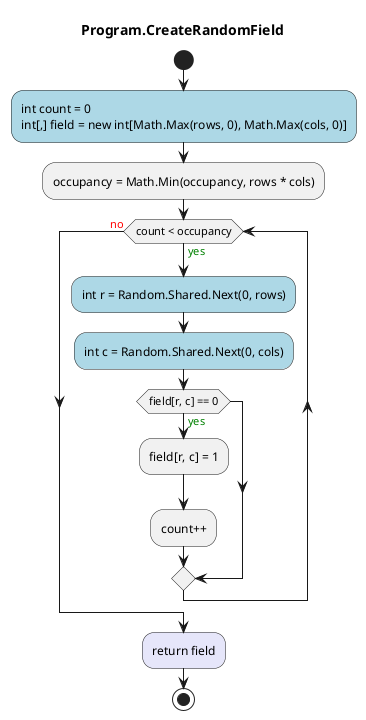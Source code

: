@startuml Program.CreateRandomField
title Program.CreateRandomField
start
#LightBlue:int count = 0
int[,] field = new int[Math.Max(rows, 0), Math.Max(cols, 0)];
:occupancy = Math.Min(occupancy, rows * cols);
while (count < occupancy) is (<color:green>yes)
    #LightBlue:int r = Random.Shared.Next(0, rows);
    #LightBlue:int c = Random.Shared.Next(0, cols);
    if (field[r, c] == 0) then (<color:green>yes)
        :field[r, c] = 1;
        :count++;
    endif
endwhile (<color:red>no)
#Lavender:return field;
stop
@enduml

